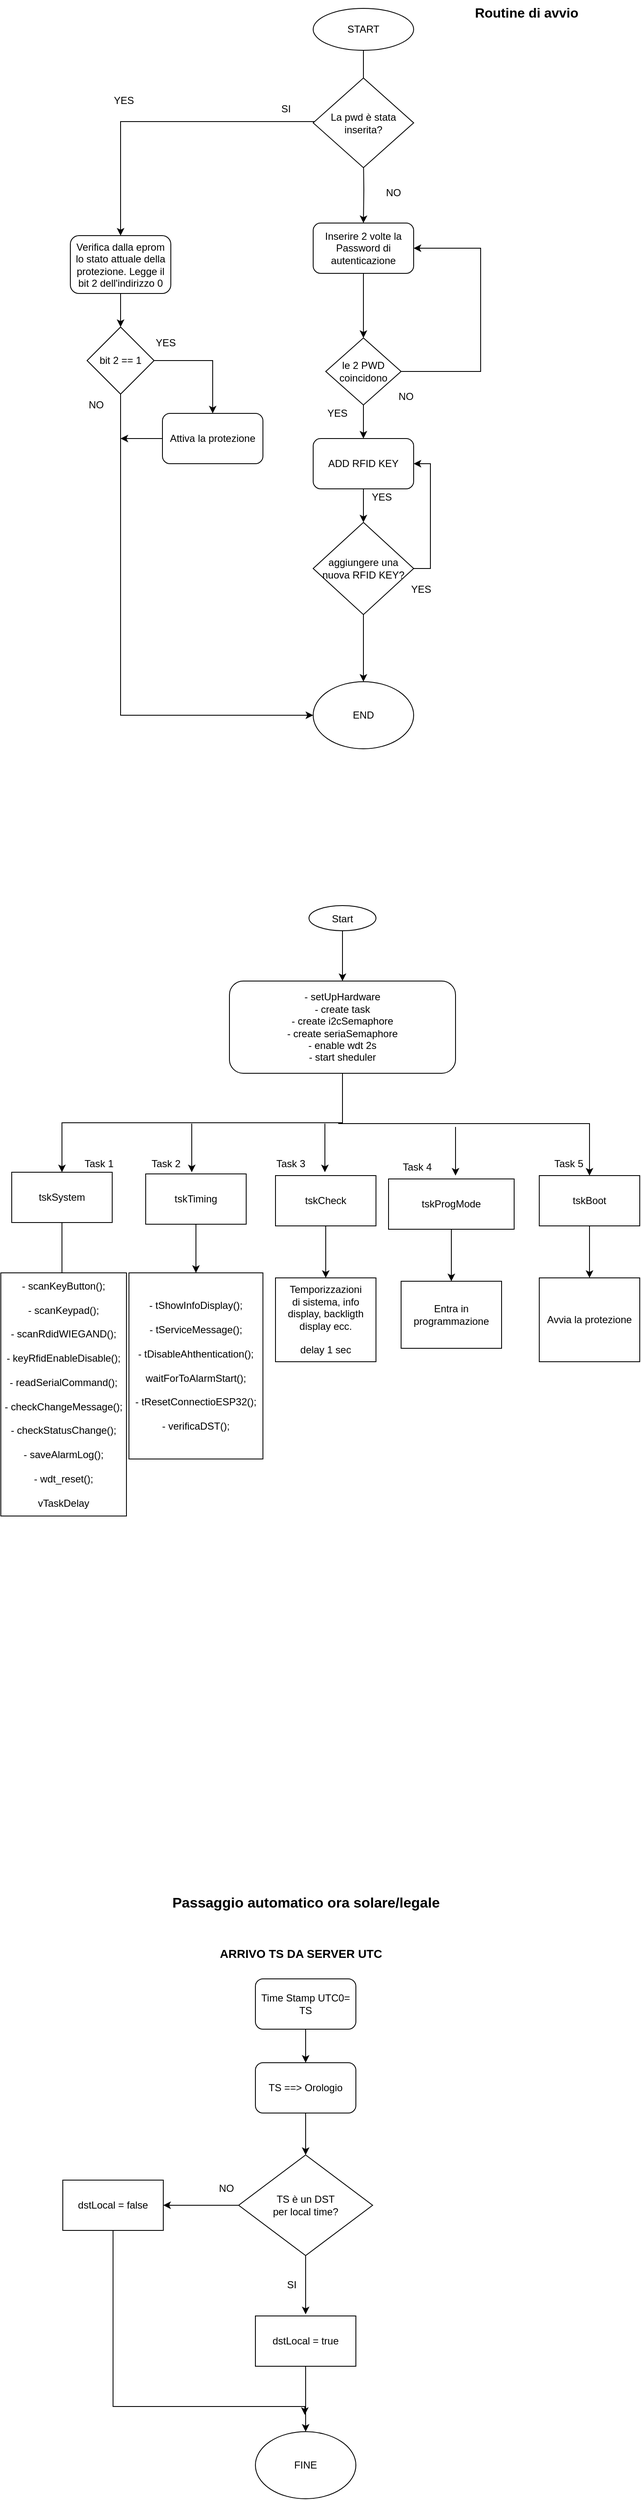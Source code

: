 <mxfile version="13.7.6" type="github">
  <diagram id="GzJ5kb_HZyxEJcBnKKYt" name="Page-1">
    <mxGraphModel dx="1422" dy="763" grid="1" gridSize="10" guides="1" tooltips="1" connect="1" arrows="1" fold="1" page="1" pageScale="1" pageWidth="827" pageHeight="1169" math="0" shadow="0">
      <root>
        <mxCell id="0" />
        <mxCell id="1" parent="0" />
        <mxCell id="JQCsbGnRsWV4-WamZks8-3" style="edgeStyle=orthogonalEdgeStyle;rounded=0;orthogonalLoop=1;jettySize=auto;html=1;entryX=0.5;entryY=0;entryDx=0;entryDy=0;" parent="1" source="JQCsbGnRsWV4-WamZks8-1" edge="1">
          <mxGeometry relative="1" as="geometry">
            <mxPoint x="450" y="236" as="targetPoint" />
          </mxGeometry>
        </mxCell>
        <mxCell id="JQCsbGnRsWV4-WamZks8-1" value="START" style="ellipse;whiteSpace=wrap;html=1;" parent="1" vertex="1">
          <mxGeometry x="390" y="140" width="120" height="50" as="geometry" />
        </mxCell>
        <mxCell id="93fKd7a6iv3vn6x5iEPO-3" style="edgeStyle=orthogonalEdgeStyle;rounded=0;orthogonalLoop=1;jettySize=auto;html=1;exitX=0.5;exitY=1;exitDx=0;exitDy=0;entryX=0.5;entryY=0;entryDx=0;entryDy=0;" parent="1" target="93fKd7a6iv3vn6x5iEPO-4" edge="1">
          <mxGeometry relative="1" as="geometry">
            <mxPoint x="450" y="316" as="sourcePoint" />
            <mxPoint x="450" y="348" as="targetPoint" />
          </mxGeometry>
        </mxCell>
        <mxCell id="93fKd7a6iv3vn6x5iEPO-24" style="edgeStyle=orthogonalEdgeStyle;rounded=0;orthogonalLoop=1;jettySize=auto;html=1;entryX=0.5;entryY=0;entryDx=0;entryDy=0;" parent="1" source="93fKd7a6iv3vn6x5iEPO-15" target="93fKd7a6iv3vn6x5iEPO-23" edge="1">
          <mxGeometry relative="1" as="geometry">
            <Array as="points">
              <mxPoint x="160" y="275" />
            </Array>
          </mxGeometry>
        </mxCell>
        <mxCell id="93fKd7a6iv3vn6x5iEPO-15" value="La pwd è stata inserita?" style="rhombus;whiteSpace=wrap;html=1;" parent="1" vertex="1">
          <mxGeometry x="390" y="223" width="120" height="107" as="geometry" />
        </mxCell>
        <mxCell id="JQCsbGnRsWV4-WamZks8-9" value="SI" style="text;html=1;resizable=0;points=[];autosize=1;align=left;verticalAlign=top;spacingTop=-4;" parent="1" vertex="1">
          <mxGeometry x="350" y="250" width="30" height="20" as="geometry" />
        </mxCell>
        <mxCell id="JQCsbGnRsWV4-WamZks8-13" value="NO" style="text;html=1;resizable=0;points=[];autosize=1;align=left;verticalAlign=top;spacingTop=-4;" parent="1" vertex="1">
          <mxGeometry x="475" y="350" width="30" height="20" as="geometry" />
        </mxCell>
        <mxCell id="ACOr25gVCpzw2QxYrwrL-36" style="edgeStyle=orthogonalEdgeStyle;rounded=0;orthogonalLoop=1;jettySize=auto;html=1;entryX=0.5;entryY=0;entryDx=0;entryDy=0;" parent="1" source="ACOr25gVCpzw2QxYrwrL-3" target="ACOr25gVCpzw2QxYrwrL-35" edge="1">
          <mxGeometry relative="1" as="geometry" />
        </mxCell>
        <mxCell id="ACOr25gVCpzw2QxYrwrL-3" value="ADD RFID KEY" style="rounded=1;whiteSpace=wrap;html=1;" parent="1" vertex="1">
          <mxGeometry x="390" y="653" width="120" height="60" as="geometry" />
        </mxCell>
        <mxCell id="ACOr25gVCpzw2QxYrwrL-33" value="YES" style="text;html=1;resizable=0;points=[];autosize=1;align=left;verticalAlign=top;spacingTop=-4;" parent="1" vertex="1">
          <mxGeometry x="405" y="613" width="40" height="20" as="geometry" />
        </mxCell>
        <mxCell id="ACOr25gVCpzw2QxYrwrL-37" style="edgeStyle=orthogonalEdgeStyle;rounded=0;orthogonalLoop=1;jettySize=auto;html=1;entryX=0.5;entryY=0;entryDx=0;entryDy=0;" parent="1" source="ACOr25gVCpzw2QxYrwrL-35" target="ufUKAyT2OznpqBrO6CIl-1" edge="1">
          <mxGeometry relative="1" as="geometry">
            <mxPoint x="450" y="1014" as="targetPoint" />
          </mxGeometry>
        </mxCell>
        <mxCell id="93fKd7a6iv3vn6x5iEPO-14" style="edgeStyle=orthogonalEdgeStyle;rounded=0;orthogonalLoop=1;jettySize=auto;html=1;entryX=1;entryY=0.5;entryDx=0;entryDy=0;" parent="1" source="ACOr25gVCpzw2QxYrwrL-35" target="ACOr25gVCpzw2QxYrwrL-3" edge="1">
          <mxGeometry relative="1" as="geometry">
            <Array as="points">
              <mxPoint x="530" y="808" />
              <mxPoint x="530" y="683" />
            </Array>
          </mxGeometry>
        </mxCell>
        <mxCell id="ACOr25gVCpzw2QxYrwrL-35" value="aggiungere una nuova RFID KEY?" style="rhombus;whiteSpace=wrap;html=1;" parent="1" vertex="1">
          <mxGeometry x="390" y="753" width="120" height="110" as="geometry" />
        </mxCell>
        <mxCell id="ACOr25gVCpzw2QxYrwrL-40" value="YES" style="text;html=1;resizable=0;points=[];autosize=1;align=left;verticalAlign=top;spacingTop=-4;" parent="1" vertex="1">
          <mxGeometry x="505" y="823" width="40" height="20" as="geometry" />
        </mxCell>
        <mxCell id="ACOr25gVCpzw2QxYrwrL-41" value="NO" style="text;html=1;resizable=0;points=[];autosize=1;align=left;verticalAlign=top;spacingTop=-4;" parent="1" vertex="1">
          <mxGeometry x="449" y="951" width="30" height="20" as="geometry" />
        </mxCell>
        <mxCell id="ACOr25gVCpzw2QxYrwrL-46" value="NO" style="text;html=1;resizable=0;points=[];autosize=1;align=left;verticalAlign=top;spacingTop=-4;" parent="1" vertex="1">
          <mxGeometry x="490" y="593" width="30" height="20" as="geometry" />
        </mxCell>
        <mxCell id="ACOr25gVCpzw2QxYrwrL-48" value="YES" style="text;html=1;resizable=0;points=[];autosize=1;align=left;verticalAlign=top;spacingTop=-4;" parent="1" vertex="1">
          <mxGeometry x="458" y="713" width="40" height="20" as="geometry" />
        </mxCell>
        <mxCell id="ufUKAyT2OznpqBrO6CIl-1" value="END" style="ellipse;whiteSpace=wrap;html=1;" parent="1" vertex="1">
          <mxGeometry x="390" y="943" width="120" height="80" as="geometry" />
        </mxCell>
        <mxCell id="93fKd7a6iv3vn6x5iEPO-11" value="" style="edgeStyle=orthogonalEdgeStyle;rounded=0;orthogonalLoop=1;jettySize=auto;html=1;" parent="1" source="93fKd7a6iv3vn6x5iEPO-4" target="93fKd7a6iv3vn6x5iEPO-10" edge="1">
          <mxGeometry relative="1" as="geometry" />
        </mxCell>
        <mxCell id="93fKd7a6iv3vn6x5iEPO-4" value="Inserire 2 volte la Password di autenticazione" style="rounded=1;whiteSpace=wrap;html=1;" parent="1" vertex="1">
          <mxGeometry x="390" y="396" width="120" height="60" as="geometry" />
        </mxCell>
        <mxCell id="93fKd7a6iv3vn6x5iEPO-13" style="edgeStyle=orthogonalEdgeStyle;rounded=0;orthogonalLoop=1;jettySize=auto;html=1;entryX=0.5;entryY=0;entryDx=0;entryDy=0;" parent="1" source="93fKd7a6iv3vn6x5iEPO-10" target="ACOr25gVCpzw2QxYrwrL-3" edge="1">
          <mxGeometry relative="1" as="geometry" />
        </mxCell>
        <mxCell id="YXUY36b51AzE6H_P1PPm-1" style="edgeStyle=orthogonalEdgeStyle;rounded=0;orthogonalLoop=1;jettySize=auto;html=1;exitX=1;exitY=0.5;exitDx=0;exitDy=0;entryX=1;entryY=0.5;entryDx=0;entryDy=0;" parent="1" source="93fKd7a6iv3vn6x5iEPO-10" target="93fKd7a6iv3vn6x5iEPO-4" edge="1">
          <mxGeometry relative="1" as="geometry">
            <Array as="points">
              <mxPoint x="590" y="573" />
              <mxPoint x="590" y="426" />
            </Array>
          </mxGeometry>
        </mxCell>
        <mxCell id="93fKd7a6iv3vn6x5iEPO-10" value="le 2 PWD coincidono" style="rhombus;whiteSpace=wrap;html=1;" parent="1" vertex="1">
          <mxGeometry x="405" y="533" width="90" height="80" as="geometry" />
        </mxCell>
        <mxCell id="93fKd7a6iv3vn6x5iEPO-19" value="YES" style="text;html=1;resizable=0;points=[];autosize=1;align=left;verticalAlign=top;spacingTop=-4;" parent="1" vertex="1">
          <mxGeometry x="150" y="240" width="40" height="20" as="geometry" />
        </mxCell>
        <mxCell id="eBPrIxGEkgjzH9GVGAAa-10" style="edgeStyle=orthogonalEdgeStyle;rounded=0;orthogonalLoop=1;jettySize=auto;html=1;exitX=0.5;exitY=1;exitDx=0;exitDy=0;entryX=0.5;entryY=0;entryDx=0;entryDy=0;" edge="1" parent="1" source="93fKd7a6iv3vn6x5iEPO-22" target="eBPrIxGEkgjzH9GVGAAa-9">
          <mxGeometry relative="1" as="geometry" />
        </mxCell>
        <mxCell id="93fKd7a6iv3vn6x5iEPO-22" value="Start" style="ellipse" parent="1" vertex="1">
          <mxGeometry x="385" y="1210" width="80" height="30" as="geometry" />
        </mxCell>
        <mxCell id="93fKd7a6iv3vn6x5iEPO-29" value="" style="edgeStyle=orthogonalEdgeStyle;rounded=0;orthogonalLoop=1;jettySize=auto;html=1;" parent="1" source="93fKd7a6iv3vn6x5iEPO-23" target="93fKd7a6iv3vn6x5iEPO-26" edge="1">
          <mxGeometry relative="1" as="geometry" />
        </mxCell>
        <mxCell id="93fKd7a6iv3vn6x5iEPO-23" value="Verifica dalla eprom lo stato attuale della protezione. Legge il bit 2 dell&#39;indirizzo 0" style="rounded=1;whiteSpace=wrap;html=1;" parent="1" vertex="1">
          <mxGeometry x="100" y="411" width="120" height="69" as="geometry" />
        </mxCell>
        <mxCell id="93fKd7a6iv3vn6x5iEPO-31" style="edgeStyle=orthogonalEdgeStyle;rounded=0;orthogonalLoop=1;jettySize=auto;html=1;exitX=1;exitY=0.5;exitDx=0;exitDy=0;entryX=0.5;entryY=0;entryDx=0;entryDy=0;" parent="1" source="93fKd7a6iv3vn6x5iEPO-26" target="93fKd7a6iv3vn6x5iEPO-27" edge="1">
          <mxGeometry relative="1" as="geometry" />
        </mxCell>
        <mxCell id="93fKd7a6iv3vn6x5iEPO-33" value="" style="edgeStyle=orthogonalEdgeStyle;rounded=0;orthogonalLoop=1;jettySize=auto;html=1;entryX=0;entryY=0.5;entryDx=0;entryDy=0;" parent="1" source="93fKd7a6iv3vn6x5iEPO-26" target="ufUKAyT2OznpqBrO6CIl-1" edge="1">
          <mxGeometry relative="1" as="geometry">
            <mxPoint x="160" y="680" as="targetPoint" />
            <Array as="points">
              <mxPoint x="160" y="983" />
            </Array>
          </mxGeometry>
        </mxCell>
        <mxCell id="93fKd7a6iv3vn6x5iEPO-26" value="bit 2 == 1" style="rhombus;whiteSpace=wrap;html=1;" parent="1" vertex="1">
          <mxGeometry x="120" y="520" width="80" height="80" as="geometry" />
        </mxCell>
        <mxCell id="93fKd7a6iv3vn6x5iEPO-34" style="edgeStyle=orthogonalEdgeStyle;rounded=0;orthogonalLoop=1;jettySize=auto;html=1;" parent="1" source="93fKd7a6iv3vn6x5iEPO-27" edge="1">
          <mxGeometry relative="1" as="geometry">
            <mxPoint x="160" y="653" as="targetPoint" />
          </mxGeometry>
        </mxCell>
        <mxCell id="93fKd7a6iv3vn6x5iEPO-27" value="Attiva la protezione" style="rounded=1;whiteSpace=wrap;html=1;" parent="1" vertex="1">
          <mxGeometry x="210" y="623" width="120" height="60" as="geometry" />
        </mxCell>
        <mxCell id="93fKd7a6iv3vn6x5iEPO-30" value="YES" style="text;html=1;resizable=0;points=[];autosize=1;align=left;verticalAlign=top;spacingTop=-4;" parent="1" vertex="1">
          <mxGeometry x="200" y="529" width="40" height="20" as="geometry" />
        </mxCell>
        <mxCell id="93fKd7a6iv3vn6x5iEPO-35" value="NO" style="text;html=1;resizable=0;points=[];autosize=1;align=left;verticalAlign=top;spacingTop=-4;" parent="1" vertex="1">
          <mxGeometry x="120" y="603" width="30" height="20" as="geometry" />
        </mxCell>
        <mxCell id="Wri909QA5275nmI2Alw--12" style="edgeStyle=orthogonalEdgeStyle;rounded=0;orthogonalLoop=1;jettySize=auto;html=1;" parent="1" source="Wri909QA5275nmI2Alw--1" edge="1">
          <mxGeometry relative="1" as="geometry">
            <mxPoint x="90" y="1668" as="targetPoint" />
          </mxGeometry>
        </mxCell>
        <mxCell id="Wri909QA5275nmI2Alw--1" value="tskSystem" style="rounded=0;whiteSpace=wrap;html=1;" parent="1" vertex="1">
          <mxGeometry x="30" y="1528" width="120" height="60" as="geometry" />
        </mxCell>
        <mxCell id="Wri909QA5275nmI2Alw--16" style="edgeStyle=orthogonalEdgeStyle;rounded=0;orthogonalLoop=1;jettySize=auto;html=1;entryX=0.5;entryY=0;entryDx=0;entryDy=0;" parent="1" source="Wri909QA5275nmI2Alw--2" target="Wri909QA5275nmI2Alw--15" edge="1">
          <mxGeometry relative="1" as="geometry" />
        </mxCell>
        <mxCell id="Wri909QA5275nmI2Alw--2" value="tskProgMode" style="rounded=0;whiteSpace=wrap;html=1;" parent="1" vertex="1">
          <mxGeometry x="480" y="1536" width="150" height="60" as="geometry" />
        </mxCell>
        <mxCell id="Wri909QA5275nmI2Alw--14" style="edgeStyle=orthogonalEdgeStyle;rounded=0;orthogonalLoop=1;jettySize=auto;html=1;" parent="1" source="Wri909QA5275nmI2Alw--3" target="Wri909QA5275nmI2Alw--13" edge="1">
          <mxGeometry relative="1" as="geometry" />
        </mxCell>
        <mxCell id="Wri909QA5275nmI2Alw--3" value="tskCheck" style="rounded=0;whiteSpace=wrap;html=1;" parent="1" vertex="1">
          <mxGeometry x="345" y="1532" width="120" height="60" as="geometry" />
        </mxCell>
        <mxCell id="Wri909QA5275nmI2Alw--7" value="Task 1" style="text;html=1;resizable=0;points=[];autosize=1;align=left;verticalAlign=top;spacingTop=-4;" parent="1" vertex="1">
          <mxGeometry x="115" y="1508" width="50" height="20" as="geometry" />
        </mxCell>
        <mxCell id="Wri909QA5275nmI2Alw--8" value="Task 3" style="text;html=1;resizable=0;points=[];autosize=1;align=left;verticalAlign=top;spacingTop=-4;" parent="1" vertex="1">
          <mxGeometry x="344" y="1508" width="50" height="20" as="geometry" />
        </mxCell>
        <mxCell id="Wri909QA5275nmI2Alw--9" value="Task 4" style="text;html=1;resizable=0;points=[];autosize=1;align=left;verticalAlign=top;spacingTop=-4;" parent="1" vertex="1">
          <mxGeometry x="495" y="1512" width="50" height="20" as="geometry" />
        </mxCell>
        <mxCell id="Wri909QA5275nmI2Alw--13" value="&lt;div&gt;Temporizzazioni &lt;br&gt;&lt;/div&gt;&lt;div&gt;di sistema, info display, backligth display ecc.&lt;br&gt;&lt;/div&gt;&lt;div&gt;&lt;br&gt;&lt;/div&gt;delay 1 sec " style="rounded=0;whiteSpace=wrap;html=1;" parent="1" vertex="1">
          <mxGeometry x="345" y="1654" width="120" height="100" as="geometry" />
        </mxCell>
        <mxCell id="Wri909QA5275nmI2Alw--15" value="Entra in programmazione" style="rounded=0;whiteSpace=wrap;html=1;" parent="1" vertex="1">
          <mxGeometry x="495" y="1658" width="120" height="80" as="geometry" />
        </mxCell>
        <mxCell id="YXUY36b51AzE6H_P1PPm-2" value="&lt;font style=&quot;font-size: 16px&quot;&gt;&lt;b&gt;Routine di avvio&lt;/b&gt;&lt;/font&gt;" style="text;html=1;strokeColor=none;fillColor=none;align=center;verticalAlign=middle;whiteSpace=wrap;rounded=0;strokeWidth=4;" parent="1" vertex="1">
          <mxGeometry x="560" y="130" width="170" height="30" as="geometry" />
        </mxCell>
        <mxCell id="tp3yC6I2WN0LvA1pDuRP-1" value="Passaggio automatico ora solare/legale" style="text;html=1;align=center;verticalAlign=middle;resizable=0;points=[];autosize=1;strokeWidth=2;fontStyle=1;spacing=5;fontSize=17;" parent="1" vertex="1">
          <mxGeometry x="211" y="2380" width="340" height="40" as="geometry" />
        </mxCell>
        <mxCell id="5UlOc__9nF6X7Jdulwi3-3" value="" style="edgeStyle=orthogonalEdgeStyle;rounded=0;orthogonalLoop=1;jettySize=auto;html=1;" parent="1" source="5UlOc__9nF6X7Jdulwi3-1" target="5UlOc__9nF6X7Jdulwi3-2" edge="1">
          <mxGeometry relative="1" as="geometry" />
        </mxCell>
        <mxCell id="5UlOc__9nF6X7Jdulwi3-1" value="Time Stamp UTC0= TS" style="rounded=1;whiteSpace=wrap;html=1;" parent="1" vertex="1">
          <mxGeometry x="321" y="2490" width="120" height="60" as="geometry" />
        </mxCell>
        <mxCell id="5UlOc__9nF6X7Jdulwi3-6" style="edgeStyle=orthogonalEdgeStyle;rounded=0;orthogonalLoop=1;jettySize=auto;html=1;entryX=0.5;entryY=0;entryDx=0;entryDy=0;" parent="1" source="5UlOc__9nF6X7Jdulwi3-2" target="5UlOc__9nF6X7Jdulwi3-4" edge="1">
          <mxGeometry relative="1" as="geometry" />
        </mxCell>
        <mxCell id="5UlOc__9nF6X7Jdulwi3-2" value="TS ==&amp;gt; Orologio" style="rounded=1;whiteSpace=wrap;html=1;" parent="1" vertex="1">
          <mxGeometry x="321" y="2590" width="120" height="60" as="geometry" />
        </mxCell>
        <mxCell id="5UlOc__9nF6X7Jdulwi3-9" style="edgeStyle=orthogonalEdgeStyle;rounded=0;orthogonalLoop=1;jettySize=auto;html=1;" parent="1" source="5UlOc__9nF6X7Jdulwi3-4" edge="1">
          <mxGeometry relative="1" as="geometry">
            <mxPoint x="381" y="2890" as="targetPoint" />
          </mxGeometry>
        </mxCell>
        <mxCell id="5UlOc__9nF6X7Jdulwi3-10" style="edgeStyle=orthogonalEdgeStyle;rounded=0;orthogonalLoop=1;jettySize=auto;html=1;entryX=1;entryY=0.5;entryDx=0;entryDy=0;" parent="1" source="5UlOc__9nF6X7Jdulwi3-4" target="5UlOc__9nF6X7Jdulwi3-7" edge="1">
          <mxGeometry relative="1" as="geometry" />
        </mxCell>
        <mxCell id="5UlOc__9nF6X7Jdulwi3-4" value="&lt;div&gt;TS è un DST &lt;br&gt;&lt;/div&gt;&lt;div&gt;per local time?&lt;/div&gt;" style="rhombus;whiteSpace=wrap;html=1;" parent="1" vertex="1">
          <mxGeometry x="301" y="2700" width="160" height="120" as="geometry" />
        </mxCell>
        <mxCell id="5UlOc__9nF6X7Jdulwi3-11" style="edgeStyle=orthogonalEdgeStyle;rounded=0;orthogonalLoop=1;jettySize=auto;html=1;" parent="1" source="5UlOc__9nF6X7Jdulwi3-7" edge="1">
          <mxGeometry relative="1" as="geometry">
            <mxPoint x="380" y="3010" as="targetPoint" />
            <Array as="points">
              <mxPoint x="151" y="3000" />
              <mxPoint x="380" y="3000" />
            </Array>
          </mxGeometry>
        </mxCell>
        <mxCell id="5UlOc__9nF6X7Jdulwi3-7" value="dstLocal = false" style="rounded=0;whiteSpace=wrap;html=1;" parent="1" vertex="1">
          <mxGeometry x="91" y="2730" width="120" height="60" as="geometry" />
        </mxCell>
        <mxCell id="5UlOc__9nF6X7Jdulwi3-14" style="edgeStyle=orthogonalEdgeStyle;rounded=0;orthogonalLoop=1;jettySize=auto;html=1;entryX=0.5;entryY=0;entryDx=0;entryDy=0;" parent="1" source="5UlOc__9nF6X7Jdulwi3-8" target="5UlOc__9nF6X7Jdulwi3-16" edge="1">
          <mxGeometry relative="1" as="geometry">
            <mxPoint x="381" y="3010" as="targetPoint" />
          </mxGeometry>
        </mxCell>
        <mxCell id="5UlOc__9nF6X7Jdulwi3-8" value="dstLocal = true" style="rounded=0;whiteSpace=wrap;html=1;" parent="1" vertex="1">
          <mxGeometry x="321" y="2892" width="120" height="60" as="geometry" />
        </mxCell>
        <mxCell id="5UlOc__9nF6X7Jdulwi3-12" value="NO" style="text;html=1;align=center;verticalAlign=middle;resizable=0;points=[];autosize=1;" parent="1" vertex="1">
          <mxGeometry x="271" y="2730" width="30" height="20" as="geometry" />
        </mxCell>
        <mxCell id="5UlOc__9nF6X7Jdulwi3-13" value="SI" style="text;html=1;align=center;verticalAlign=middle;resizable=0;points=[];autosize=1;" parent="1" vertex="1">
          <mxGeometry x="349" y="2845" width="30" height="20" as="geometry" />
        </mxCell>
        <mxCell id="5UlOc__9nF6X7Jdulwi3-15" value="&lt;font style=&quot;font-size: 14px&quot;&gt;&lt;b&gt;ARRIVO TS DA SERVER UTC&lt;/b&gt;&lt;/font&gt;" style="text;html=1;align=center;verticalAlign=middle;resizable=0;points=[];autosize=1;fontStyle=1;spacing=8;" parent="1" vertex="1">
          <mxGeometry x="250" y="2440" width="250" height="40" as="geometry" />
        </mxCell>
        <mxCell id="5UlOc__9nF6X7Jdulwi3-16" value="FINE" style="ellipse;whiteSpace=wrap;html=1;" parent="1" vertex="1">
          <mxGeometry x="321" y="3030" width="120" height="80" as="geometry" />
        </mxCell>
        <mxCell id="eBPrIxGEkgjzH9GVGAAa-1" style="edgeStyle=orthogonalEdgeStyle;rounded=0;orthogonalLoop=1;jettySize=auto;html=1;" edge="1" source="eBPrIxGEkgjzH9GVGAAa-2" target="eBPrIxGEkgjzH9GVGAAa-4" parent="1">
          <mxGeometry relative="1" as="geometry" />
        </mxCell>
        <mxCell id="eBPrIxGEkgjzH9GVGAAa-2" value="tskTiming" style="rounded=0;whiteSpace=wrap;html=1;" vertex="1" parent="1">
          <mxGeometry x="190" y="1530" width="120" height="60" as="geometry" />
        </mxCell>
        <mxCell id="eBPrIxGEkgjzH9GVGAAa-3" value="Task 2" style="text;html=1;resizable=0;points=[];autosize=1;align=left;verticalAlign=top;spacingTop=-4;" vertex="1" parent="1">
          <mxGeometry x="195" y="1508" width="50" height="20" as="geometry" />
        </mxCell>
        <mxCell id="eBPrIxGEkgjzH9GVGAAa-4" value="&lt;div&gt;- tShowInfoDisplay();&lt;/div&gt;&lt;div&gt;&lt;br&gt;&lt;/div&gt;&lt;div&gt;- tServiceMessage();&lt;/div&gt;&lt;div&gt;&lt;br&gt;&lt;/div&gt;&lt;div&gt;- tDisableAhthentication();&lt;/div&gt;&lt;div&gt;&lt;br&gt;&lt;/div&gt;&lt;div&gt;waitForToAlarmStart();&lt;/div&gt;&lt;div&gt;&lt;br&gt;&lt;/div&gt;&lt;div&gt;- tResetConnectioESP32();&lt;/div&gt;&lt;div&gt;&lt;br&gt;&lt;/div&gt;&lt;div&gt;- verificaDST();&lt;br&gt;&lt;/div&gt;" style="rounded=0;whiteSpace=wrap;html=1;" vertex="1" parent="1">
          <mxGeometry x="170" y="1648" width="160" height="222" as="geometry" />
        </mxCell>
        <mxCell id="eBPrIxGEkgjzH9GVGAAa-5" style="edgeStyle=orthogonalEdgeStyle;rounded=0;orthogonalLoop=1;jettySize=auto;html=1;" edge="1" source="eBPrIxGEkgjzH9GVGAAa-6" target="eBPrIxGEkgjzH9GVGAAa-8" parent="1">
          <mxGeometry relative="1" as="geometry" />
        </mxCell>
        <mxCell id="eBPrIxGEkgjzH9GVGAAa-6" value="tskBoot" style="rounded=0;whiteSpace=wrap;html=1;" vertex="1" parent="1">
          <mxGeometry x="660" y="1532" width="120" height="60" as="geometry" />
        </mxCell>
        <mxCell id="eBPrIxGEkgjzH9GVGAAa-7" value="Task 5" style="text;html=1;resizable=0;points=[];autosize=1;align=left;verticalAlign=top;spacingTop=-4;" vertex="1" parent="1">
          <mxGeometry x="676" y="1508" width="50" height="20" as="geometry" />
        </mxCell>
        <mxCell id="eBPrIxGEkgjzH9GVGAAa-8" value="Avvia la protezione" style="rounded=0;whiteSpace=wrap;html=1;" vertex="1" parent="1">
          <mxGeometry x="660" y="1654" width="120" height="100" as="geometry" />
        </mxCell>
        <mxCell id="eBPrIxGEkgjzH9GVGAAa-11" style="edgeStyle=orthogonalEdgeStyle;rounded=0;orthogonalLoop=1;jettySize=auto;html=1;exitX=0.5;exitY=1;exitDx=0;exitDy=0;entryX=0.5;entryY=0;entryDx=0;entryDy=0;" edge="1" parent="1" source="eBPrIxGEkgjzH9GVGAAa-9" target="Wri909QA5275nmI2Alw--1">
          <mxGeometry relative="1" as="geometry">
            <mxPoint x="425" y="1420" as="targetPoint" />
          </mxGeometry>
        </mxCell>
        <mxCell id="eBPrIxGEkgjzH9GVGAAa-9" value="&lt;div&gt;- setUpHardware&lt;/div&gt;&lt;div&gt;- create task&lt;/div&gt;&lt;div&gt;- create i2cSemaphore&lt;/div&gt;&lt;div&gt;- create seriaSemaphore&lt;/div&gt;&lt;div&gt;- enable wdt 2s&lt;br&gt;&lt;/div&gt;- start sheduler" style="rounded=1;whiteSpace=wrap;html=1;" vertex="1" parent="1">
          <mxGeometry x="290" y="1300" width="270" height="110" as="geometry" />
        </mxCell>
        <mxCell id="eBPrIxGEkgjzH9GVGAAa-14" value="" style="endArrow=classic;html=1;" edge="1" parent="1">
          <mxGeometry width="50" height="50" relative="1" as="geometry">
            <mxPoint x="245" y="1470" as="sourcePoint" />
            <mxPoint x="245" y="1528" as="targetPoint" />
          </mxGeometry>
        </mxCell>
        <mxCell id="eBPrIxGEkgjzH9GVGAAa-15" value="" style="endArrow=classic;html=1;" edge="1" parent="1">
          <mxGeometry width="50" height="50" relative="1" as="geometry">
            <mxPoint x="404" y="1470" as="sourcePoint" />
            <mxPoint x="404" y="1528" as="targetPoint" />
          </mxGeometry>
        </mxCell>
        <mxCell id="eBPrIxGEkgjzH9GVGAAa-16" style="edgeStyle=orthogonalEdgeStyle;rounded=0;orthogonalLoop=1;jettySize=auto;html=1;" edge="1" parent="1" target="eBPrIxGEkgjzH9GVGAAa-6">
          <mxGeometry relative="1" as="geometry">
            <mxPoint x="125" y="1568" as="targetPoint" />
            <mxPoint x="420" y="1470" as="sourcePoint" />
            <Array as="points">
              <mxPoint x="720" y="1470" />
            </Array>
          </mxGeometry>
        </mxCell>
        <mxCell id="eBPrIxGEkgjzH9GVGAAa-17" value="" style="endArrow=classic;html=1;" edge="1" parent="1">
          <mxGeometry width="50" height="50" relative="1" as="geometry">
            <mxPoint x="560" y="1474" as="sourcePoint" />
            <mxPoint x="560" y="1532" as="targetPoint" />
          </mxGeometry>
        </mxCell>
        <mxCell id="eBPrIxGEkgjzH9GVGAAa-18" value="&lt;div&gt;- scanKeyButton();&lt;/div&gt;&lt;div&gt;&lt;br&gt;&lt;/div&gt;&lt;div&gt;- scanKeypad();&lt;/div&gt;&lt;div&gt;&lt;br&gt;&lt;/div&gt;&lt;div&gt;- scanRdidWIEGAND();&lt;/div&gt;&lt;div&gt;&lt;br&gt;&lt;/div&gt;&lt;div&gt;- keyRfidEnableDisable();&lt;/div&gt;&lt;div&gt;&lt;br&gt;&lt;/div&gt;&lt;div&gt;- readSerialCommand();&lt;/div&gt;&lt;div&gt;&lt;br&gt;&lt;/div&gt;&lt;div&gt;- checkChangeMessage();&lt;/div&gt;&lt;div&gt;&lt;br&gt;&lt;/div&gt;&lt;div&gt;- checkStatusChange();&lt;/div&gt;&lt;div&gt;&lt;br&gt;&lt;/div&gt;&lt;div&gt;- saveAlarmLog();&lt;/div&gt;&lt;div&gt;&lt;br&gt;&lt;/div&gt;&lt;div&gt;- wdt_reset();&lt;br&gt;&lt;/div&gt;&lt;div&gt;&lt;br&gt;&lt;/div&gt;&lt;div&gt;vTaskDelay&lt;br&gt;&lt;/div&gt;" style="rounded=0;whiteSpace=wrap;html=1;" vertex="1" parent="1">
          <mxGeometry x="17" y="1648" width="150" height="290" as="geometry" />
        </mxCell>
      </root>
    </mxGraphModel>
  </diagram>
</mxfile>
